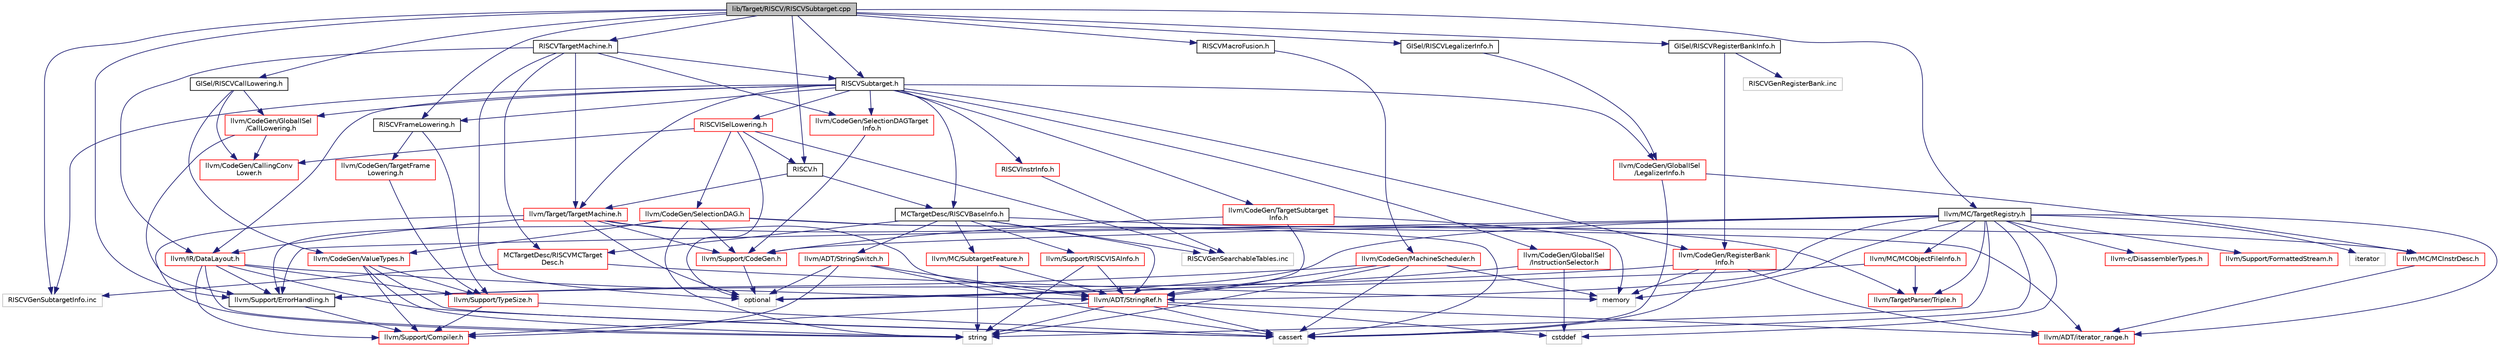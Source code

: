 digraph "lib/Target/RISCV/RISCVSubtarget.cpp"
{
 // LATEX_PDF_SIZE
  bgcolor="transparent";
  edge [fontname="Helvetica",fontsize="10",labelfontname="Helvetica",labelfontsize="10"];
  node [fontname="Helvetica",fontsize="10",shape=record];
  Node1 [label="lib/Target/RISCV/RISCVSubtarget.cpp",height=0.2,width=0.4,color="black", fillcolor="grey75", style="filled", fontcolor="black",tooltip=" "];
  Node1 -> Node2 [color="midnightblue",fontsize="10",style="solid",fontname="Helvetica"];
  Node2 [label="RISCVSubtarget.h",height=0.2,width=0.4,color="black",URL="$RISCVSubtarget_8h.html",tooltip=" "];
  Node2 -> Node3 [color="midnightblue",fontsize="10",style="solid",fontname="Helvetica"];
  Node3 [label="MCTargetDesc/RISCVBaseInfo.h",height=0.2,width=0.4,color="black",URL="$RISCVBaseInfo_8h.html",tooltip=" "];
  Node3 -> Node4 [color="midnightblue",fontsize="10",style="solid",fontname="Helvetica"];
  Node4 [label="MCTargetDesc/RISCVMCTarget\lDesc.h",height=0.2,width=0.4,color="red",URL="$RISCVMCTargetDesc_8h.html",tooltip=" "];
  Node4 -> Node38 [color="midnightblue",fontsize="10",style="solid",fontname="Helvetica"];
  Node38 [label="memory",height=0.2,width=0.4,color="grey75",tooltip=" "];
  Node4 -> Node52 [color="midnightblue",fontsize="10",style="solid",fontname="Helvetica"];
  Node52 [label="RISCVGenSubtargetInfo.inc",height=0.2,width=0.4,color="grey75",tooltip=" "];
  Node3 -> Node53 [color="midnightblue",fontsize="10",style="solid",fontname="Helvetica"];
  Node53 [label="llvm/ADT/StringRef.h",height=0.2,width=0.4,color="red",URL="$StringRef_8h.html",tooltip=" "];
  Node53 -> Node45 [color="midnightblue",fontsize="10",style="solid",fontname="Helvetica"];
  Node45 [label="llvm/ADT/iterator_range.h",height=0.2,width=0.4,color="red",URL="$iterator__range_8h.html",tooltip=" "];
  Node53 -> Node15 [color="midnightblue",fontsize="10",style="solid",fontname="Helvetica"];
  Node15 [label="llvm/Support/Compiler.h",height=0.2,width=0.4,color="red",URL="$Compiler_8h.html",tooltip=" "];
  Node53 -> Node29 [color="midnightblue",fontsize="10",style="solid",fontname="Helvetica"];
  Node29 [label="cassert",height=0.2,width=0.4,color="grey75",tooltip=" "];
  Node53 -> Node24 [color="midnightblue",fontsize="10",style="solid",fontname="Helvetica"];
  Node24 [label="cstddef",height=0.2,width=0.4,color="grey75",tooltip=" "];
  Node53 -> Node31 [color="midnightblue",fontsize="10",style="solid",fontname="Helvetica"];
  Node31 [label="string",height=0.2,width=0.4,color="grey75",tooltip=" "];
  Node3 -> Node57 [color="midnightblue",fontsize="10",style="solid",fontname="Helvetica"];
  Node57 [label="llvm/ADT/StringSwitch.h",height=0.2,width=0.4,color="red",URL="$StringSwitch_8h.html",tooltip=" "];
  Node57 -> Node53 [color="midnightblue",fontsize="10",style="solid",fontname="Helvetica"];
  Node57 -> Node15 [color="midnightblue",fontsize="10",style="solid",fontname="Helvetica"];
  Node57 -> Node29 [color="midnightblue",fontsize="10",style="solid",fontname="Helvetica"];
  Node57 -> Node30 [color="midnightblue",fontsize="10",style="solid",fontname="Helvetica"];
  Node30 [label="optional",height=0.2,width=0.4,color="grey75",tooltip=" "];
  Node3 -> Node58 [color="midnightblue",fontsize="10",style="solid",fontname="Helvetica"];
  Node58 [label="llvm/MC/MCInstrDesc.h",height=0.2,width=0.4,color="red",URL="$MCInstrDesc_8h.html",tooltip=" "];
  Node58 -> Node45 [color="midnightblue",fontsize="10",style="solid",fontname="Helvetica"];
  Node3 -> Node60 [color="midnightblue",fontsize="10",style="solid",fontname="Helvetica"];
  Node60 [label="llvm/MC/SubtargetFeature.h",height=0.2,width=0.4,color="red",URL="$SubtargetFeature_8h.html",tooltip=" "];
  Node60 -> Node53 [color="midnightblue",fontsize="10",style="solid",fontname="Helvetica"];
  Node60 -> Node31 [color="midnightblue",fontsize="10",style="solid",fontname="Helvetica"];
  Node3 -> Node63 [color="midnightblue",fontsize="10",style="solid",fontname="Helvetica"];
  Node63 [label="llvm/Support/RISCVISAInfo.h",height=0.2,width=0.4,color="red",URL="$RISCVISAInfo_8h.html",tooltip=" "];
  Node63 -> Node53 [color="midnightblue",fontsize="10",style="solid",fontname="Helvetica"];
  Node63 -> Node31 [color="midnightblue",fontsize="10",style="solid",fontname="Helvetica"];
  Node3 -> Node80 [color="midnightblue",fontsize="10",style="solid",fontname="Helvetica"];
  Node80 [label="RISCVGenSearchableTables.inc",height=0.2,width=0.4,color="grey75",tooltip=" "];
  Node2 -> Node81 [color="midnightblue",fontsize="10",style="solid",fontname="Helvetica"];
  Node81 [label="RISCVFrameLowering.h",height=0.2,width=0.4,color="black",URL="$RISCVFrameLowering_8h.html",tooltip=" "];
  Node81 -> Node82 [color="midnightblue",fontsize="10",style="solid",fontname="Helvetica"];
  Node82 [label="llvm/CodeGen/TargetFrame\lLowering.h",height=0.2,width=0.4,color="red",URL="$TargetFrameLowering_8h.html",tooltip=" "];
  Node82 -> Node136 [color="midnightblue",fontsize="10",style="solid",fontname="Helvetica"];
  Node136 [label="llvm/Support/TypeSize.h",height=0.2,width=0.4,color="red",URL="$TypeSize_8h.html",tooltip=" "];
  Node136 -> Node15 [color="midnightblue",fontsize="10",style="solid",fontname="Helvetica"];
  Node136 -> Node29 [color="midnightblue",fontsize="10",style="solid",fontname="Helvetica"];
  Node81 -> Node136 [color="midnightblue",fontsize="10",style="solid",fontname="Helvetica"];
  Node2 -> Node163 [color="midnightblue",fontsize="10",style="solid",fontname="Helvetica"];
  Node163 [label="RISCVISelLowering.h",height=0.2,width=0.4,color="red",URL="$RISCVISelLowering_8h.html",tooltip=" "];
  Node163 -> Node164 [color="midnightblue",fontsize="10",style="solid",fontname="Helvetica"];
  Node164 [label="RISCV.h",height=0.2,width=0.4,color="black",URL="$RISCV_8h.html",tooltip=" "];
  Node164 -> Node3 [color="midnightblue",fontsize="10",style="solid",fontname="Helvetica"];
  Node164 -> Node165 [color="midnightblue",fontsize="10",style="solid",fontname="Helvetica"];
  Node165 [label="llvm/Target/TargetMachine.h",height=0.2,width=0.4,color="red",URL="$Target_2TargetMachine_8h.html",tooltip=" "];
  Node165 -> Node53 [color="midnightblue",fontsize="10",style="solid",fontname="Helvetica"];
  Node165 -> Node166 [color="midnightblue",fontsize="10",style="solid",fontname="Helvetica"];
  Node166 [label="llvm/IR/DataLayout.h",height=0.2,width=0.4,color="red",URL="$DataLayout_8h.html",tooltip=" "];
  Node166 -> Node53 [color="midnightblue",fontsize="10",style="solid",fontname="Helvetica"];
  Node166 -> Node15 [color="midnightblue",fontsize="10",style="solid",fontname="Helvetica"];
  Node166 -> Node14 [color="midnightblue",fontsize="10",style="solid",fontname="Helvetica"];
  Node14 [label="llvm/Support/ErrorHandling.h",height=0.2,width=0.4,color="black",URL="$Support_2ErrorHandling_8h.html",tooltip=" "];
  Node14 -> Node15 [color="midnightblue",fontsize="10",style="solid",fontname="Helvetica"];
  Node166 -> Node136 [color="midnightblue",fontsize="10",style="solid",fontname="Helvetica"];
  Node166 -> Node29 [color="midnightblue",fontsize="10",style="solid",fontname="Helvetica"];
  Node166 -> Node31 [color="midnightblue",fontsize="10",style="solid",fontname="Helvetica"];
  Node165 -> Node173 [color="midnightblue",fontsize="10",style="solid",fontname="Helvetica"];
  Node173 [label="llvm/Support/CodeGen.h",height=0.2,width=0.4,color="red",URL="$CodeGen_8h.html",tooltip=" "];
  Node173 -> Node30 [color="midnightblue",fontsize="10",style="solid",fontname="Helvetica"];
  Node165 -> Node205 [color="midnightblue",fontsize="10",style="solid",fontname="Helvetica"];
  Node205 [label="llvm/TargetParser/Triple.h",height=0.2,width=0.4,color="red",URL="$Triple_8h.html",tooltip=" "];
  Node165 -> Node30 [color="midnightblue",fontsize="10",style="solid",fontname="Helvetica"];
  Node165 -> Node31 [color="midnightblue",fontsize="10",style="solid",fontname="Helvetica"];
  Node163 -> Node207 [color="midnightblue",fontsize="10",style="solid",fontname="Helvetica"];
  Node207 [label="llvm/CodeGen/CallingConv\lLower.h",height=0.2,width=0.4,color="red",URL="$CallingConvLower_8h.html",tooltip=" "];
  Node163 -> Node210 [color="midnightblue",fontsize="10",style="solid",fontname="Helvetica"];
  Node210 [label="llvm/CodeGen/SelectionDAG.h",height=0.2,width=0.4,color="red",URL="$SelectionDAG_8h.html",tooltip=" "];
  Node210 -> Node45 [color="midnightblue",fontsize="10",style="solid",fontname="Helvetica"];
  Node210 -> Node209 [color="midnightblue",fontsize="10",style="solid",fontname="Helvetica"];
  Node209 [label="llvm/CodeGen/ValueTypes.h",height=0.2,width=0.4,color="red",URL="$ValueTypes_8h.html",tooltip=" "];
  Node209 -> Node15 [color="midnightblue",fontsize="10",style="solid",fontname="Helvetica"];
  Node209 -> Node136 [color="midnightblue",fontsize="10",style="solid",fontname="Helvetica"];
  Node209 -> Node29 [color="midnightblue",fontsize="10",style="solid",fontname="Helvetica"];
  Node209 -> Node31 [color="midnightblue",fontsize="10",style="solid",fontname="Helvetica"];
  Node210 -> Node173 [color="midnightblue",fontsize="10",style="solid",fontname="Helvetica"];
  Node210 -> Node14 [color="midnightblue",fontsize="10",style="solid",fontname="Helvetica"];
  Node210 -> Node29 [color="midnightblue",fontsize="10",style="solid",fontname="Helvetica"];
  Node210 -> Node31 [color="midnightblue",fontsize="10",style="solid",fontname="Helvetica"];
  Node163 -> Node30 [color="midnightblue",fontsize="10",style="solid",fontname="Helvetica"];
  Node163 -> Node80 [color="midnightblue",fontsize="10",style="solid",fontname="Helvetica"];
  Node2 -> Node246 [color="midnightblue",fontsize="10",style="solid",fontname="Helvetica"];
  Node246 [label="RISCVInstrInfo.h",height=0.2,width=0.4,color="red",URL="$RISCVInstrInfo_8h.html",tooltip=" "];
  Node246 -> Node80 [color="midnightblue",fontsize="10",style="solid",fontname="Helvetica"];
  Node2 -> Node288 [color="midnightblue",fontsize="10",style="solid",fontname="Helvetica"];
  Node288 [label="llvm/CodeGen/GlobalISel\l/CallLowering.h",height=0.2,width=0.4,color="red",URL="$CallLowering_8h.html",tooltip=" "];
  Node288 -> Node207 [color="midnightblue",fontsize="10",style="solid",fontname="Helvetica"];
  Node288 -> Node14 [color="midnightblue",fontsize="10",style="solid",fontname="Helvetica"];
  Node2 -> Node289 [color="midnightblue",fontsize="10",style="solid",fontname="Helvetica"];
  Node289 [label="llvm/CodeGen/GlobalISel\l/InstructionSelector.h",height=0.2,width=0.4,color="red",URL="$InstructionSelector_8h.html",tooltip=" "];
  Node289 -> Node24 [color="midnightblue",fontsize="10",style="solid",fontname="Helvetica"];
  Node289 -> Node30 [color="midnightblue",fontsize="10",style="solid",fontname="Helvetica"];
  Node2 -> Node290 [color="midnightblue",fontsize="10",style="solid",fontname="Helvetica"];
  Node290 [label="llvm/CodeGen/GlobalISel\l/LegalizerInfo.h",height=0.2,width=0.4,color="red",URL="$LegalizerInfo_8h.html",tooltip=" "];
  Node290 -> Node58 [color="midnightblue",fontsize="10",style="solid",fontname="Helvetica"];
  Node290 -> Node29 [color="midnightblue",fontsize="10",style="solid",fontname="Helvetica"];
  Node2 -> Node294 [color="midnightblue",fontsize="10",style="solid",fontname="Helvetica"];
  Node294 [label="llvm/CodeGen/RegisterBank\lInfo.h",height=0.2,width=0.4,color="red",URL="$RegisterBankInfo_8h.html",tooltip=" "];
  Node294 -> Node45 [color="midnightblue",fontsize="10",style="solid",fontname="Helvetica"];
  Node294 -> Node14 [color="midnightblue",fontsize="10",style="solid",fontname="Helvetica"];
  Node294 -> Node29 [color="midnightblue",fontsize="10",style="solid",fontname="Helvetica"];
  Node294 -> Node38 [color="midnightblue",fontsize="10",style="solid",fontname="Helvetica"];
  Node2 -> Node295 [color="midnightblue",fontsize="10",style="solid",fontname="Helvetica"];
  Node295 [label="llvm/CodeGen/SelectionDAGTarget\lInfo.h",height=0.2,width=0.4,color="red",URL="$SelectionDAGTargetInfo_8h.html",tooltip=" "];
  Node295 -> Node173 [color="midnightblue",fontsize="10",style="solid",fontname="Helvetica"];
  Node2 -> Node263 [color="midnightblue",fontsize="10",style="solid",fontname="Helvetica"];
  Node263 [label="llvm/CodeGen/TargetSubtarget\lInfo.h",height=0.2,width=0.4,color="red",URL="$TargetSubtargetInfo_8h.html",tooltip=" "];
  Node263 -> Node53 [color="midnightblue",fontsize="10",style="solid",fontname="Helvetica"];
  Node263 -> Node173 [color="midnightblue",fontsize="10",style="solid",fontname="Helvetica"];
  Node263 -> Node38 [color="midnightblue",fontsize="10",style="solid",fontname="Helvetica"];
  Node2 -> Node166 [color="midnightblue",fontsize="10",style="solid",fontname="Helvetica"];
  Node2 -> Node165 [color="midnightblue",fontsize="10",style="solid",fontname="Helvetica"];
  Node2 -> Node52 [color="midnightblue",fontsize="10",style="solid",fontname="Helvetica"];
  Node1 -> Node296 [color="midnightblue",fontsize="10",style="solid",fontname="Helvetica"];
  Node296 [label="GISel/RISCVCallLowering.h",height=0.2,width=0.4,color="black",URL="$RISCVCallLowering_8h.html",tooltip=" "];
  Node296 -> Node207 [color="midnightblue",fontsize="10",style="solid",fontname="Helvetica"];
  Node296 -> Node288 [color="midnightblue",fontsize="10",style="solid",fontname="Helvetica"];
  Node296 -> Node209 [color="midnightblue",fontsize="10",style="solid",fontname="Helvetica"];
  Node1 -> Node297 [color="midnightblue",fontsize="10",style="solid",fontname="Helvetica"];
  Node297 [label="GISel/RISCVLegalizerInfo.h",height=0.2,width=0.4,color="black",URL="$RISCVLegalizerInfo_8h.html",tooltip=" "];
  Node297 -> Node290 [color="midnightblue",fontsize="10",style="solid",fontname="Helvetica"];
  Node1 -> Node298 [color="midnightblue",fontsize="10",style="solid",fontname="Helvetica"];
  Node298 [label="GISel/RISCVRegisterBankInfo.h",height=0.2,width=0.4,color="black",URL="$RISCVRegisterBankInfo_8h.html",tooltip=" "];
  Node298 -> Node294 [color="midnightblue",fontsize="10",style="solid",fontname="Helvetica"];
  Node298 -> Node299 [color="midnightblue",fontsize="10",style="solid",fontname="Helvetica"];
  Node299 [label="RISCVGenRegisterBank.inc",height=0.2,width=0.4,color="grey75",tooltip=" "];
  Node1 -> Node164 [color="midnightblue",fontsize="10",style="solid",fontname="Helvetica"];
  Node1 -> Node81 [color="midnightblue",fontsize="10",style="solid",fontname="Helvetica"];
  Node1 -> Node300 [color="midnightblue",fontsize="10",style="solid",fontname="Helvetica"];
  Node300 [label="RISCVMacroFusion.h",height=0.2,width=0.4,color="black",URL="$RISCVMacroFusion_8h.html",tooltip=" "];
  Node300 -> Node301 [color="midnightblue",fontsize="10",style="solid",fontname="Helvetica"];
  Node301 [label="llvm/CodeGen/MachineScheduler.h",height=0.2,width=0.4,color="red",URL="$MachineScheduler_8h.html",tooltip=" "];
  Node301 -> Node53 [color="midnightblue",fontsize="10",style="solid",fontname="Helvetica"];
  Node301 -> Node14 [color="midnightblue",fontsize="10",style="solid",fontname="Helvetica"];
  Node301 -> Node29 [color="midnightblue",fontsize="10",style="solid",fontname="Helvetica"];
  Node301 -> Node38 [color="midnightblue",fontsize="10",style="solid",fontname="Helvetica"];
  Node301 -> Node31 [color="midnightblue",fontsize="10",style="solid",fontname="Helvetica"];
  Node1 -> Node312 [color="midnightblue",fontsize="10",style="solid",fontname="Helvetica"];
  Node312 [label="RISCVTargetMachine.h",height=0.2,width=0.4,color="black",URL="$RISCVTargetMachine_8h.html",tooltip=" "];
  Node312 -> Node4 [color="midnightblue",fontsize="10",style="solid",fontname="Helvetica"];
  Node312 -> Node2 [color="midnightblue",fontsize="10",style="solid",fontname="Helvetica"];
  Node312 -> Node295 [color="midnightblue",fontsize="10",style="solid",fontname="Helvetica"];
  Node312 -> Node166 [color="midnightblue",fontsize="10",style="solid",fontname="Helvetica"];
  Node312 -> Node165 [color="midnightblue",fontsize="10",style="solid",fontname="Helvetica"];
  Node312 -> Node30 [color="midnightblue",fontsize="10",style="solid",fontname="Helvetica"];
  Node1 -> Node313 [color="midnightblue",fontsize="10",style="solid",fontname="Helvetica"];
  Node313 [label="llvm/MC/TargetRegistry.h",height=0.2,width=0.4,color="black",URL="$TargetRegistry_8h.html",tooltip=" "];
  Node313 -> Node314 [color="midnightblue",fontsize="10",style="solid",fontname="Helvetica"];
  Node314 [label="llvm-c/DisassemblerTypes.h",height=0.2,width=0.4,color="red",URL="$DisassemblerTypes_8h.html",tooltip=" "];
  Node313 -> Node53 [color="midnightblue",fontsize="10",style="solid",fontname="Helvetica"];
  Node313 -> Node45 [color="midnightblue",fontsize="10",style="solid",fontname="Helvetica"];
  Node313 -> Node315 [color="midnightblue",fontsize="10",style="solid",fontname="Helvetica"];
  Node315 [label="llvm/MC/MCObjectFileInfo.h",height=0.2,width=0.4,color="red",URL="$MCObjectFileInfo_8h.html",tooltip=" "];
  Node315 -> Node205 [color="midnightblue",fontsize="10",style="solid",fontname="Helvetica"];
  Node315 -> Node30 [color="midnightblue",fontsize="10",style="solid",fontname="Helvetica"];
  Node313 -> Node173 [color="midnightblue",fontsize="10",style="solid",fontname="Helvetica"];
  Node313 -> Node14 [color="midnightblue",fontsize="10",style="solid",fontname="Helvetica"];
  Node313 -> Node320 [color="midnightblue",fontsize="10",style="solid",fontname="Helvetica"];
  Node320 [label="llvm/Support/FormattedStream.h",height=0.2,width=0.4,color="red",URL="$FormattedStream_8h.html",tooltip=" "];
  Node313 -> Node205 [color="midnightblue",fontsize="10",style="solid",fontname="Helvetica"];
  Node313 -> Node29 [color="midnightblue",fontsize="10",style="solid",fontname="Helvetica"];
  Node313 -> Node24 [color="midnightblue",fontsize="10",style="solid",fontname="Helvetica"];
  Node313 -> Node37 [color="midnightblue",fontsize="10",style="solid",fontname="Helvetica"];
  Node37 [label="iterator",height=0.2,width=0.4,color="grey75",tooltip=" "];
  Node313 -> Node38 [color="midnightblue",fontsize="10",style="solid",fontname="Helvetica"];
  Node313 -> Node30 [color="midnightblue",fontsize="10",style="solid",fontname="Helvetica"];
  Node313 -> Node31 [color="midnightblue",fontsize="10",style="solid",fontname="Helvetica"];
  Node1 -> Node14 [color="midnightblue",fontsize="10",style="solid",fontname="Helvetica"];
  Node1 -> Node52 [color="midnightblue",fontsize="10",style="solid",fontname="Helvetica"];
}
